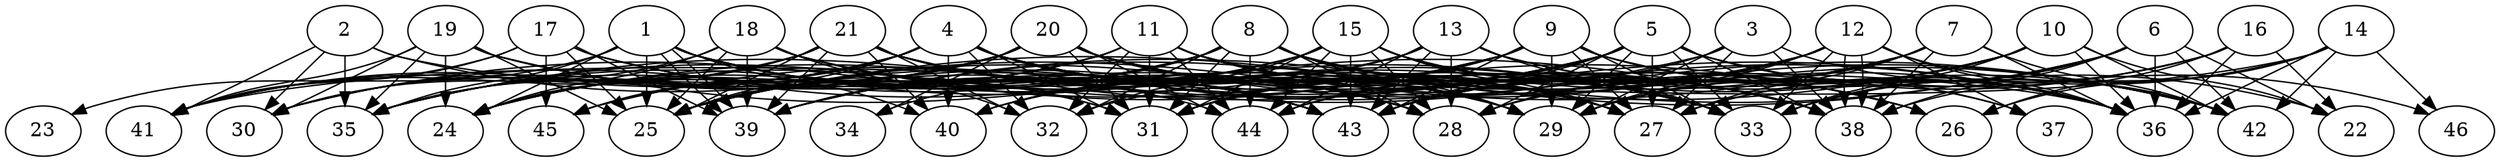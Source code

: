 // DAG (tier=3-complex, mode=data, n=46, ccr=0.530, fat=0.834, density=0.646, regular=0.277, jump=0.345, mindata=4194304, maxdata=33554432)
// DAG automatically generated by daggen at Sun Aug 24 16:33:35 2025
// /home/ermia/Project/Environments/daggen/bin/daggen --dot --ccr 0.530 --fat 0.834 --regular 0.277 --density 0.646 --jump 0.345 --mindata 4194304 --maxdata 33554432 -n 46 
digraph G {
  1 [size="27735976398912680", alpha="0.02", expect_size="13867988199456340"]
  1 -> 24 [size ="483506480218112"]
  1 -> 25 [size ="483506480218112"]
  1 -> 28 [size ="483506480218112"]
  1 -> 29 [size ="483506480218112"]
  1 -> 31 [size ="483506480218112"]
  1 -> 33 [size ="483506480218112"]
  1 -> 35 [size ="483506480218112"]
  1 -> 39 [size ="483506480218112"]
  1 -> 39 [size ="483506480218112"]
  1 -> 40 [size ="483506480218112"]
  1 -> 41 [size ="483506480218112"]
  1 -> 43 [size ="483506480218112"]
  2 [size="3658425101522960384", alpha="0.18", expect_size="1829212550761480192"]
  2 -> 30 [size ="1515489956200448"]
  2 -> 35 [size ="1515489956200448"]
  2 -> 36 [size ="1515489956200448"]
  2 -> 41 [size ="1515489956200448"]
  2 -> 43 [size ="1515489956200448"]
  3 [size="23313465638685624", alpha="0.02", expect_size="11656732819342812"]
  3 -> 27 [size ="598967582720000"]
  3 -> 29 [size ="598967582720000"]
  3 -> 35 [size ="598967582720000"]
  3 -> 36 [size ="598967582720000"]
  3 -> 38 [size ="598967582720000"]
  3 -> 43 [size ="598967582720000"]
  4 [size="121513634786006544", alpha="0.06", expect_size="60756817393003272"]
  4 -> 25 [size ="2763091720798208"]
  4 -> 28 [size ="2763091720798208"]
  4 -> 29 [size ="2763091720798208"]
  4 -> 30 [size ="2763091720798208"]
  4 -> 31 [size ="2763091720798208"]
  4 -> 32 [size ="2763091720798208"]
  4 -> 35 [size ="2763091720798208"]
  4 -> 36 [size ="2763091720798208"]
  4 -> 38 [size ="2763091720798208"]
  4 -> 40 [size ="2763091720798208"]
  4 -> 41 [size ="2763091720798208"]
  4 -> 42 [size ="2763091720798208"]
  4 -> 43 [size ="2763091720798208"]
  4 -> 45 [size ="2763091720798208"]
  5 [size="192302163082775776", alpha="0.20", expect_size="96151081541387888"]
  5 -> 24 [size ="4456501695479808"]
  5 -> 25 [size ="4456501695479808"]
  5 -> 27 [size ="4456501695479808"]
  5 -> 28 [size ="4456501695479808"]
  5 -> 29 [size ="4456501695479808"]
  5 -> 31 [size ="4456501695479808"]
  5 -> 33 [size ="4456501695479808"]
  5 -> 36 [size ="4456501695479808"]
  5 -> 38 [size ="4456501695479808"]
  5 -> 42 [size ="4456501695479808"]
  5 -> 43 [size ="4456501695479808"]
  5 -> 44 [size ="4456501695479808"]
  5 -> 45 [size ="4456501695479808"]
  5 -> 46 [size ="4456501695479808"]
  6 [size="30681135074005433188352", alpha="0.11", expect_size="15340567537002716594176"]
  6 -> 22 [size ="7840388844879872"]
  6 -> 25 [size ="7840388844879872"]
  6 -> 29 [size ="7840388844879872"]
  6 -> 33 [size ="7840388844879872"]
  6 -> 36 [size ="7840388844879872"]
  6 -> 38 [size ="7840388844879872"]
  6 -> 39 [size ="7840388844879872"]
  6 -> 42 [size ="7840388844879872"]
  7 [size="413783586403145344", alpha="0.05", expect_size="206891793201572672"]
  7 -> 25 [size ="6987352446599168"]
  7 -> 27 [size ="6987352446599168"]
  7 -> 28 [size ="6987352446599168"]
  7 -> 29 [size ="6987352446599168"]
  7 -> 32 [size ="6987352446599168"]
  7 -> 36 [size ="6987352446599168"]
  7 -> 38 [size ="6987352446599168"]
  7 -> 42 [size ="6987352446599168"]
  8 [size="201487099650906944", alpha="0.14", expect_size="100743549825453472"]
  8 -> 24 [size ="3724786765135872"]
  8 -> 27 [size ="3724786765135872"]
  8 -> 28 [size ="3724786765135872"]
  8 -> 29 [size ="3724786765135872"]
  8 -> 30 [size ="3724786765135872"]
  8 -> 31 [size ="3724786765135872"]
  8 -> 32 [size ="3724786765135872"]
  8 -> 33 [size ="3724786765135872"]
  8 -> 34 [size ="3724786765135872"]
  8 -> 36 [size ="3724786765135872"]
  8 -> 38 [size ="3724786765135872"]
  8 -> 39 [size ="3724786765135872"]
  8 -> 44 [size ="3724786765135872"]
  9 [size="108038398670570336", alpha="0.01", expect_size="54019199335285168"]
  9 -> 22 [size ="4952573798776832"]
  9 -> 27 [size ="4952573798776832"]
  9 -> 29 [size ="4952573798776832"]
  9 -> 30 [size ="4952573798776832"]
  9 -> 31 [size ="4952573798776832"]
  9 -> 33 [size ="4952573798776832"]
  9 -> 35 [size ="4952573798776832"]
  9 -> 36 [size ="4952573798776832"]
  9 -> 37 [size ="4952573798776832"]
  9 -> 40 [size ="4952573798776832"]
  9 -> 43 [size ="4952573798776832"]
  10 [size="191352674279010848", alpha="0.03", expect_size="95676337139505424"]
  10 -> 22 [size ="166862834892800"]
  10 -> 29 [size ="166862834892800"]
  10 -> 31 [size ="166862834892800"]
  10 -> 32 [size ="166862834892800"]
  10 -> 33 [size ="166862834892800"]
  10 -> 36 [size ="166862834892800"]
  10 -> 39 [size ="166862834892800"]
  10 -> 42 [size ="166862834892800"]
  10 -> 43 [size ="166862834892800"]
  11 [size="26464785543703027515392", alpha="0.07", expect_size="13232392771851513757696"]
  11 -> 24 [size ="7104533608005632"]
  11 -> 25 [size ="7104533608005632"]
  11 -> 27 [size ="7104533608005632"]
  11 -> 29 [size ="7104533608005632"]
  11 -> 31 [size ="7104533608005632"]
  11 -> 32 [size ="7104533608005632"]
  11 -> 33 [size ="7104533608005632"]
  11 -> 35 [size ="7104533608005632"]
  11 -> 38 [size ="7104533608005632"]
  11 -> 42 [size ="7104533608005632"]
  11 -> 44 [size ="7104533608005632"]
  11 -> 45 [size ="7104533608005632"]
  12 [size="14170634076740575232", alpha="0.13", expect_size="7085317038370287616"]
  12 -> 25 [size ="8482362446839808"]
  12 -> 28 [size ="8482362446839808"]
  12 -> 29 [size ="8482362446839808"]
  12 -> 31 [size ="8482362446839808"]
  12 -> 33 [size ="8482362446839808"]
  12 -> 36 [size ="8482362446839808"]
  12 -> 37 [size ="8482362446839808"]
  12 -> 38 [size ="8482362446839808"]
  12 -> 38 [size ="8482362446839808"]
  12 -> 40 [size ="8482362446839808"]
  12 -> 42 [size ="8482362446839808"]
  12 -> 43 [size ="8482362446839808"]
  12 -> 44 [size ="8482362446839808"]
  13 [size="590857208497570048", alpha="0.00", expect_size="295428604248785024"]
  13 -> 24 [size ="350178422816768"]
  13 -> 28 [size ="350178422816768"]
  13 -> 33 [size ="350178422816768"]
  13 -> 37 [size ="350178422816768"]
  13 -> 39 [size ="350178422816768"]
  13 -> 40 [size ="350178422816768"]
  13 -> 42 [size ="350178422816768"]
  13 -> 43 [size ="350178422816768"]
  13 -> 44 [size ="350178422816768"]
  14 [size="15850597113879576182784", alpha="0.12", expect_size="7925298556939788091392"]
  14 -> 26 [size ="5048012309004288"]
  14 -> 27 [size ="5048012309004288"]
  14 -> 33 [size ="5048012309004288"]
  14 -> 36 [size ="5048012309004288"]
  14 -> 38 [size ="5048012309004288"]
  14 -> 41 [size ="5048012309004288"]
  14 -> 42 [size ="5048012309004288"]
  14 -> 46 [size ="5048012309004288"]
  15 [size="201651088376642112", alpha="0.03", expect_size="100825544188321056"]
  15 -> 26 [size ="3250248847720448"]
  15 -> 27 [size ="3250248847720448"]
  15 -> 28 [size ="3250248847720448"]
  15 -> 31 [size ="3250248847720448"]
  15 -> 32 [size ="3250248847720448"]
  15 -> 33 [size ="3250248847720448"]
  15 -> 35 [size ="3250248847720448"]
  15 -> 38 [size ="3250248847720448"]
  15 -> 39 [size ="3250248847720448"]
  15 -> 43 [size ="3250248847720448"]
  15 -> 44 [size ="3250248847720448"]
  16 [size="17014685618389397504", alpha="0.10", expect_size="8507342809194698752"]
  16 -> 22 [size ="5977019506491392"]
  16 -> 26 [size ="5977019506491392"]
  16 -> 27 [size ="5977019506491392"]
  16 -> 28 [size ="5977019506491392"]
  16 -> 36 [size ="5977019506491392"]
  16 -> 43 [size ="5977019506491392"]
  17 [size="1076795523137619456", alpha="0.03", expect_size="538397761568809728"]
  17 -> 23 [size ="523533025280000"]
  17 -> 25 [size ="523533025280000"]
  17 -> 28 [size ="523533025280000"]
  17 -> 33 [size ="523533025280000"]
  17 -> 39 [size ="523533025280000"]
  17 -> 41 [size ="523533025280000"]
  17 -> 43 [size ="523533025280000"]
  17 -> 45 [size ="523533025280000"]
  18 [size="14488965165121161216", alpha="0.17", expect_size="7244482582560580608"]
  18 -> 24 [size ="8653941021605888"]
  18 -> 25 [size ="8653941021605888"]
  18 -> 26 [size ="8653941021605888"]
  18 -> 27 [size ="8653941021605888"]
  18 -> 30 [size ="8653941021605888"]
  18 -> 32 [size ="8653941021605888"]
  18 -> 39 [size ="8653941021605888"]
  18 -> 43 [size ="8653941021605888"]
  19 [size="12005123602321014784", alpha="0.15", expect_size="6002561801160507392"]
  19 -> 24 [size ="5867359931727872"]
  19 -> 25 [size ="5867359931727872"]
  19 -> 30 [size ="5867359931727872"]
  19 -> 31 [size ="5867359931727872"]
  19 -> 35 [size ="5867359931727872"]
  19 -> 38 [size ="5867359931727872"]
  19 -> 41 [size ="5867359931727872"]
  19 -> 44 [size ="5867359931727872"]
  20 [size="15243052397219378", alpha="0.03", expect_size="7621526198609689"]
  20 -> 24 [size ="261378321416192"]
  20 -> 25 [size ="261378321416192"]
  20 -> 26 [size ="261378321416192"]
  20 -> 27 [size ="261378321416192"]
  20 -> 28 [size ="261378321416192"]
  20 -> 29 [size ="261378321416192"]
  20 -> 30 [size ="261378321416192"]
  20 -> 31 [size ="261378321416192"]
  20 -> 34 [size ="261378321416192"]
  20 -> 38 [size ="261378321416192"]
  20 -> 41 [size ="261378321416192"]
  20 -> 42 [size ="261378321416192"]
  20 -> 44 [size ="261378321416192"]
  21 [size="6669100511609389056", alpha="0.03", expect_size="3334550255804694528"]
  21 -> 24 [size ="2189292679987200"]
  21 -> 25 [size ="2189292679987200"]
  21 -> 27 [size ="2189292679987200"]
  21 -> 28 [size ="2189292679987200"]
  21 -> 29 [size ="2189292679987200"]
  21 -> 32 [size ="2189292679987200"]
  21 -> 35 [size ="2189292679987200"]
  21 -> 36 [size ="2189292679987200"]
  21 -> 39 [size ="2189292679987200"]
  21 -> 40 [size ="2189292679987200"]
  21 -> 41 [size ="2189292679987200"]
  21 -> 43 [size ="2189292679987200"]
  22 [size="191922657415315648", alpha="0.03", expect_size="95961328707657824"]
  23 [size="8601631215647575040", alpha="0.09", expect_size="4300815607823787520"]
  24 [size="4559973037416608956416", alpha="0.11", expect_size="2279986518708304478208"]
  25 [size="21698290362622702256128", alpha="0.16", expect_size="10849145181311351128064"]
  26 [size="31700814902755518840832", alpha="0.14", expect_size="15850407451377759420416"]
  27 [size="10672737980827853389824", alpha="0.13", expect_size="5336368990413926694912"]
  28 [size="17676650527145282502656", alpha="0.03", expect_size="8838325263572641251328"]
  29 [size="389330846437702720", alpha="0.09", expect_size="194665423218851360"]
  30 [size="1765096057807947264", alpha="0.06", expect_size="882548028903973632"]
  31 [size="191759178571021792", alpha="0.19", expect_size="95879589285510896"]
  32 [size="13882191985276878", alpha="0.17", expect_size="6941095992638439"]
  33 [size="851667895696872704", alpha="0.03", expect_size="425833947848436352"]
  34 [size="1078609837986252800", alpha="0.17", expect_size="539304918993126400"]
  35 [size="13606391835855260", alpha="0.18", expect_size="6803195917927630"]
  36 [size="15475639318907374", alpha="0.20", expect_size="7737819659453687"]
  37 [size="1246545163451367424000", alpha="0.17", expect_size="623272581725683712000"]
  38 [size="2967231600799502041088", alpha="0.18", expect_size="1483615800399751020544"]
  39 [size="25594267108473585664", alpha="0.00", expect_size="12797133554236792832"]
  40 [size="15540552594224054272000", alpha="0.18", expect_size="7770276297112027136000"]
  41 [size="6923322293685609472", alpha="0.17", expect_size="3461661146842804736"]
  42 [size="22005631585122521186304", alpha="0.19", expect_size="11002815792561260593152"]
  43 [size="963175197292015616", alpha="0.09", expect_size="481587598646007808"]
  44 [size="6618654029505319936", alpha="0.14", expect_size="3309327014752659968"]
  45 [size="985745075854131593216", alpha="0.11", expect_size="492872537927065796608"]
  46 [size="18025064648404385792", alpha="0.17", expect_size="9012532324202192896"]
}